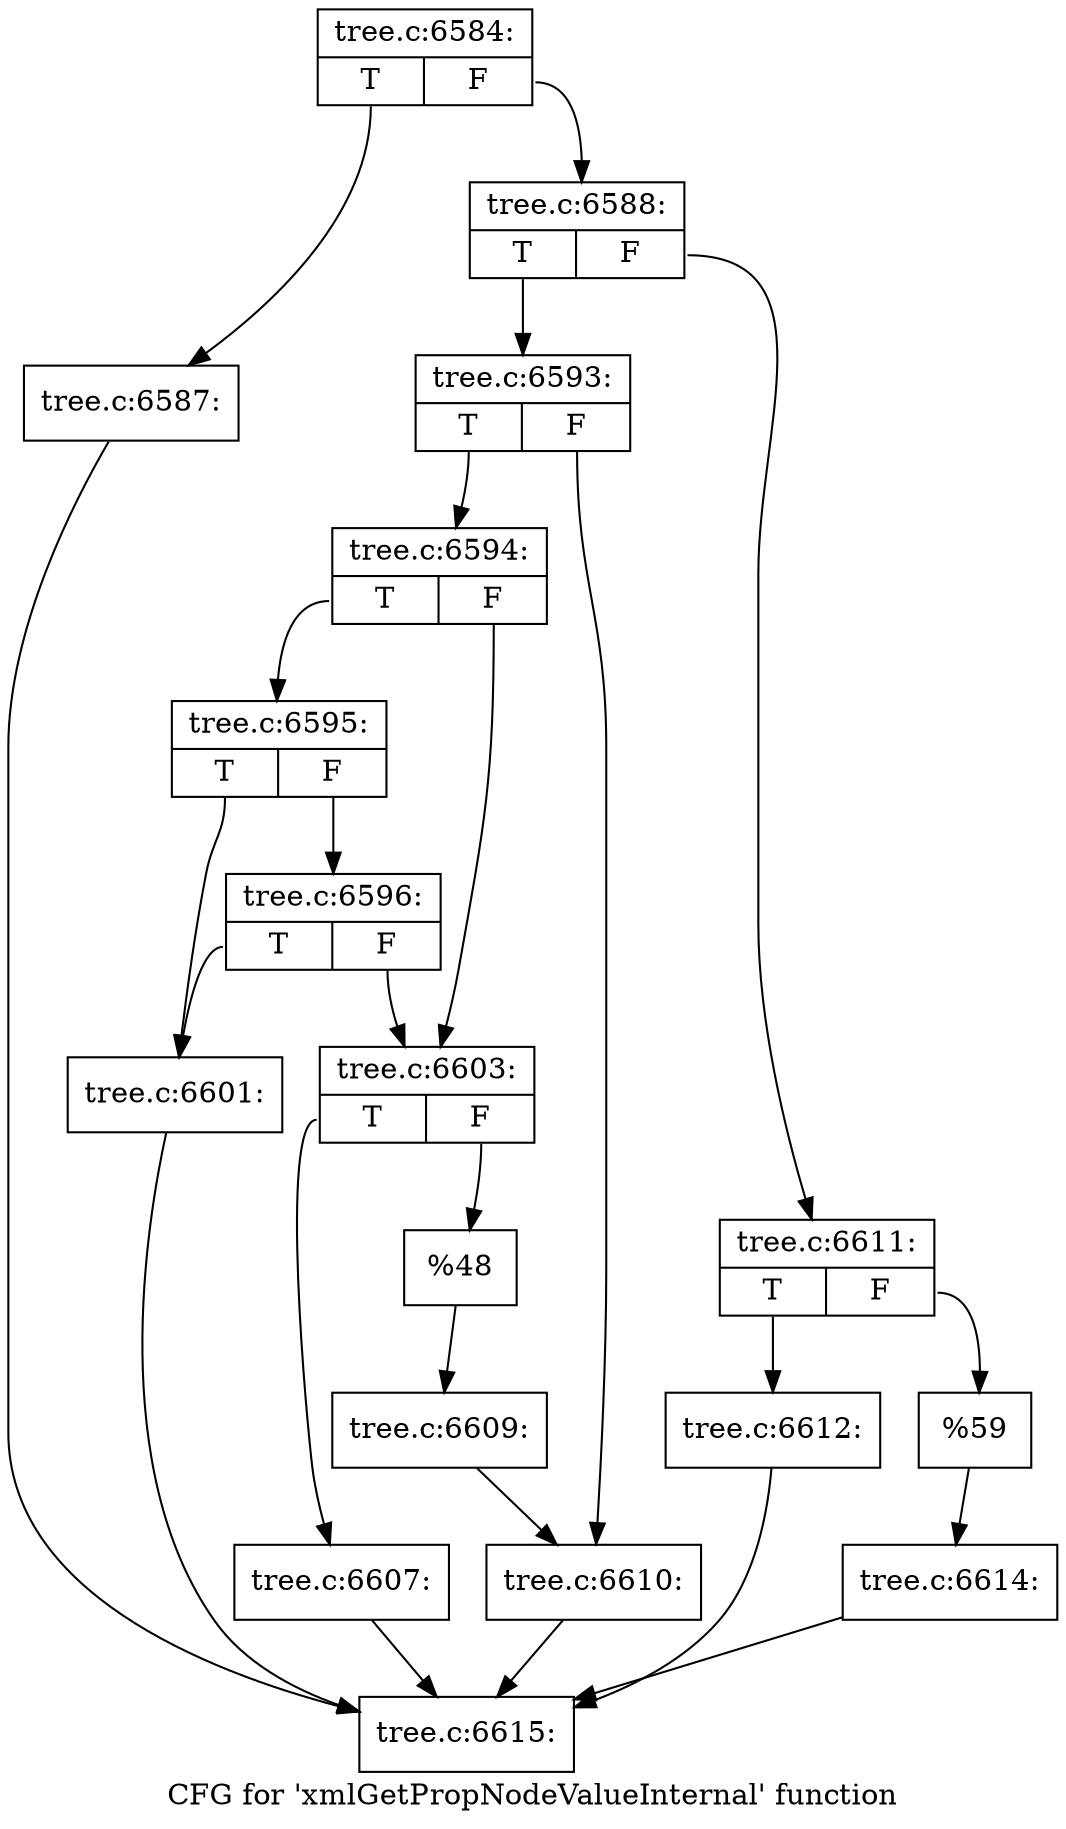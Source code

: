 digraph "CFG for 'xmlGetPropNodeValueInternal' function" {
	label="CFG for 'xmlGetPropNodeValueInternal' function";

	Node0x484f480 [shape=record,label="{tree.c:6584:|{<s0>T|<s1>F}}"];
	Node0x484f480:s0 -> Node0x4848ea0;
	Node0x484f480:s1 -> Node0x4848ef0;
	Node0x4848ea0 [shape=record,label="{tree.c:6587:}"];
	Node0x4848ea0 -> Node0x484ff30;
	Node0x4848ef0 [shape=record,label="{tree.c:6588:|{<s0>T|<s1>F}}"];
	Node0x4848ef0:s0 -> Node0x48500d0;
	Node0x4848ef0:s1 -> Node0x4850170;
	Node0x48500d0 [shape=record,label="{tree.c:6593:|{<s0>T|<s1>F}}"];
	Node0x48500d0:s0 -> Node0x4850660;
	Node0x48500d0:s1 -> Node0x48506b0;
	Node0x4850660 [shape=record,label="{tree.c:6594:|{<s0>T|<s1>F}}"];
	Node0x4850660:s0 -> Node0x4850c30;
	Node0x4850660:s1 -> Node0x4850be0;
	Node0x4850c30 [shape=record,label="{tree.c:6595:|{<s0>T|<s1>F}}"];
	Node0x4850c30:s0 -> Node0x4850b40;
	Node0x4850c30:s1 -> Node0x4851140;
	Node0x4851140 [shape=record,label="{tree.c:6596:|{<s0>T|<s1>F}}"];
	Node0x4851140:s0 -> Node0x4850b40;
	Node0x4851140:s1 -> Node0x4850be0;
	Node0x4850b40 [shape=record,label="{tree.c:6601:}"];
	Node0x4850b40 -> Node0x484ff30;
	Node0x4850be0 [shape=record,label="{tree.c:6603:|{<s0>T|<s1>F}}"];
	Node0x4850be0:s0 -> Node0x4852910;
	Node0x4850be0:s1 -> Node0x4852960;
	Node0x4852910 [shape=record,label="{tree.c:6607:}"];
	Node0x4852910 -> Node0x484ff30;
	Node0x4852960 [shape=record,label="{%48}"];
	Node0x4852960 -> Node0x4850b90;
	Node0x4850b90 [shape=record,label="{tree.c:6609:}"];
	Node0x4850b90 -> Node0x48506b0;
	Node0x48506b0 [shape=record,label="{tree.c:6610:}"];
	Node0x48506b0 -> Node0x484ff30;
	Node0x4850170 [shape=record,label="{tree.c:6611:|{<s0>T|<s1>F}}"];
	Node0x4850170:s0 -> Node0x4853320;
	Node0x4850170:s1 -> Node0x4853370;
	Node0x4853320 [shape=record,label="{tree.c:6612:}"];
	Node0x4853320 -> Node0x484ff30;
	Node0x4853370 [shape=record,label="{%59}"];
	Node0x4853370 -> Node0x4850120;
	Node0x4850120 [shape=record,label="{tree.c:6614:}"];
	Node0x4850120 -> Node0x484ff30;
	Node0x484ff30 [shape=record,label="{tree.c:6615:}"];
}
